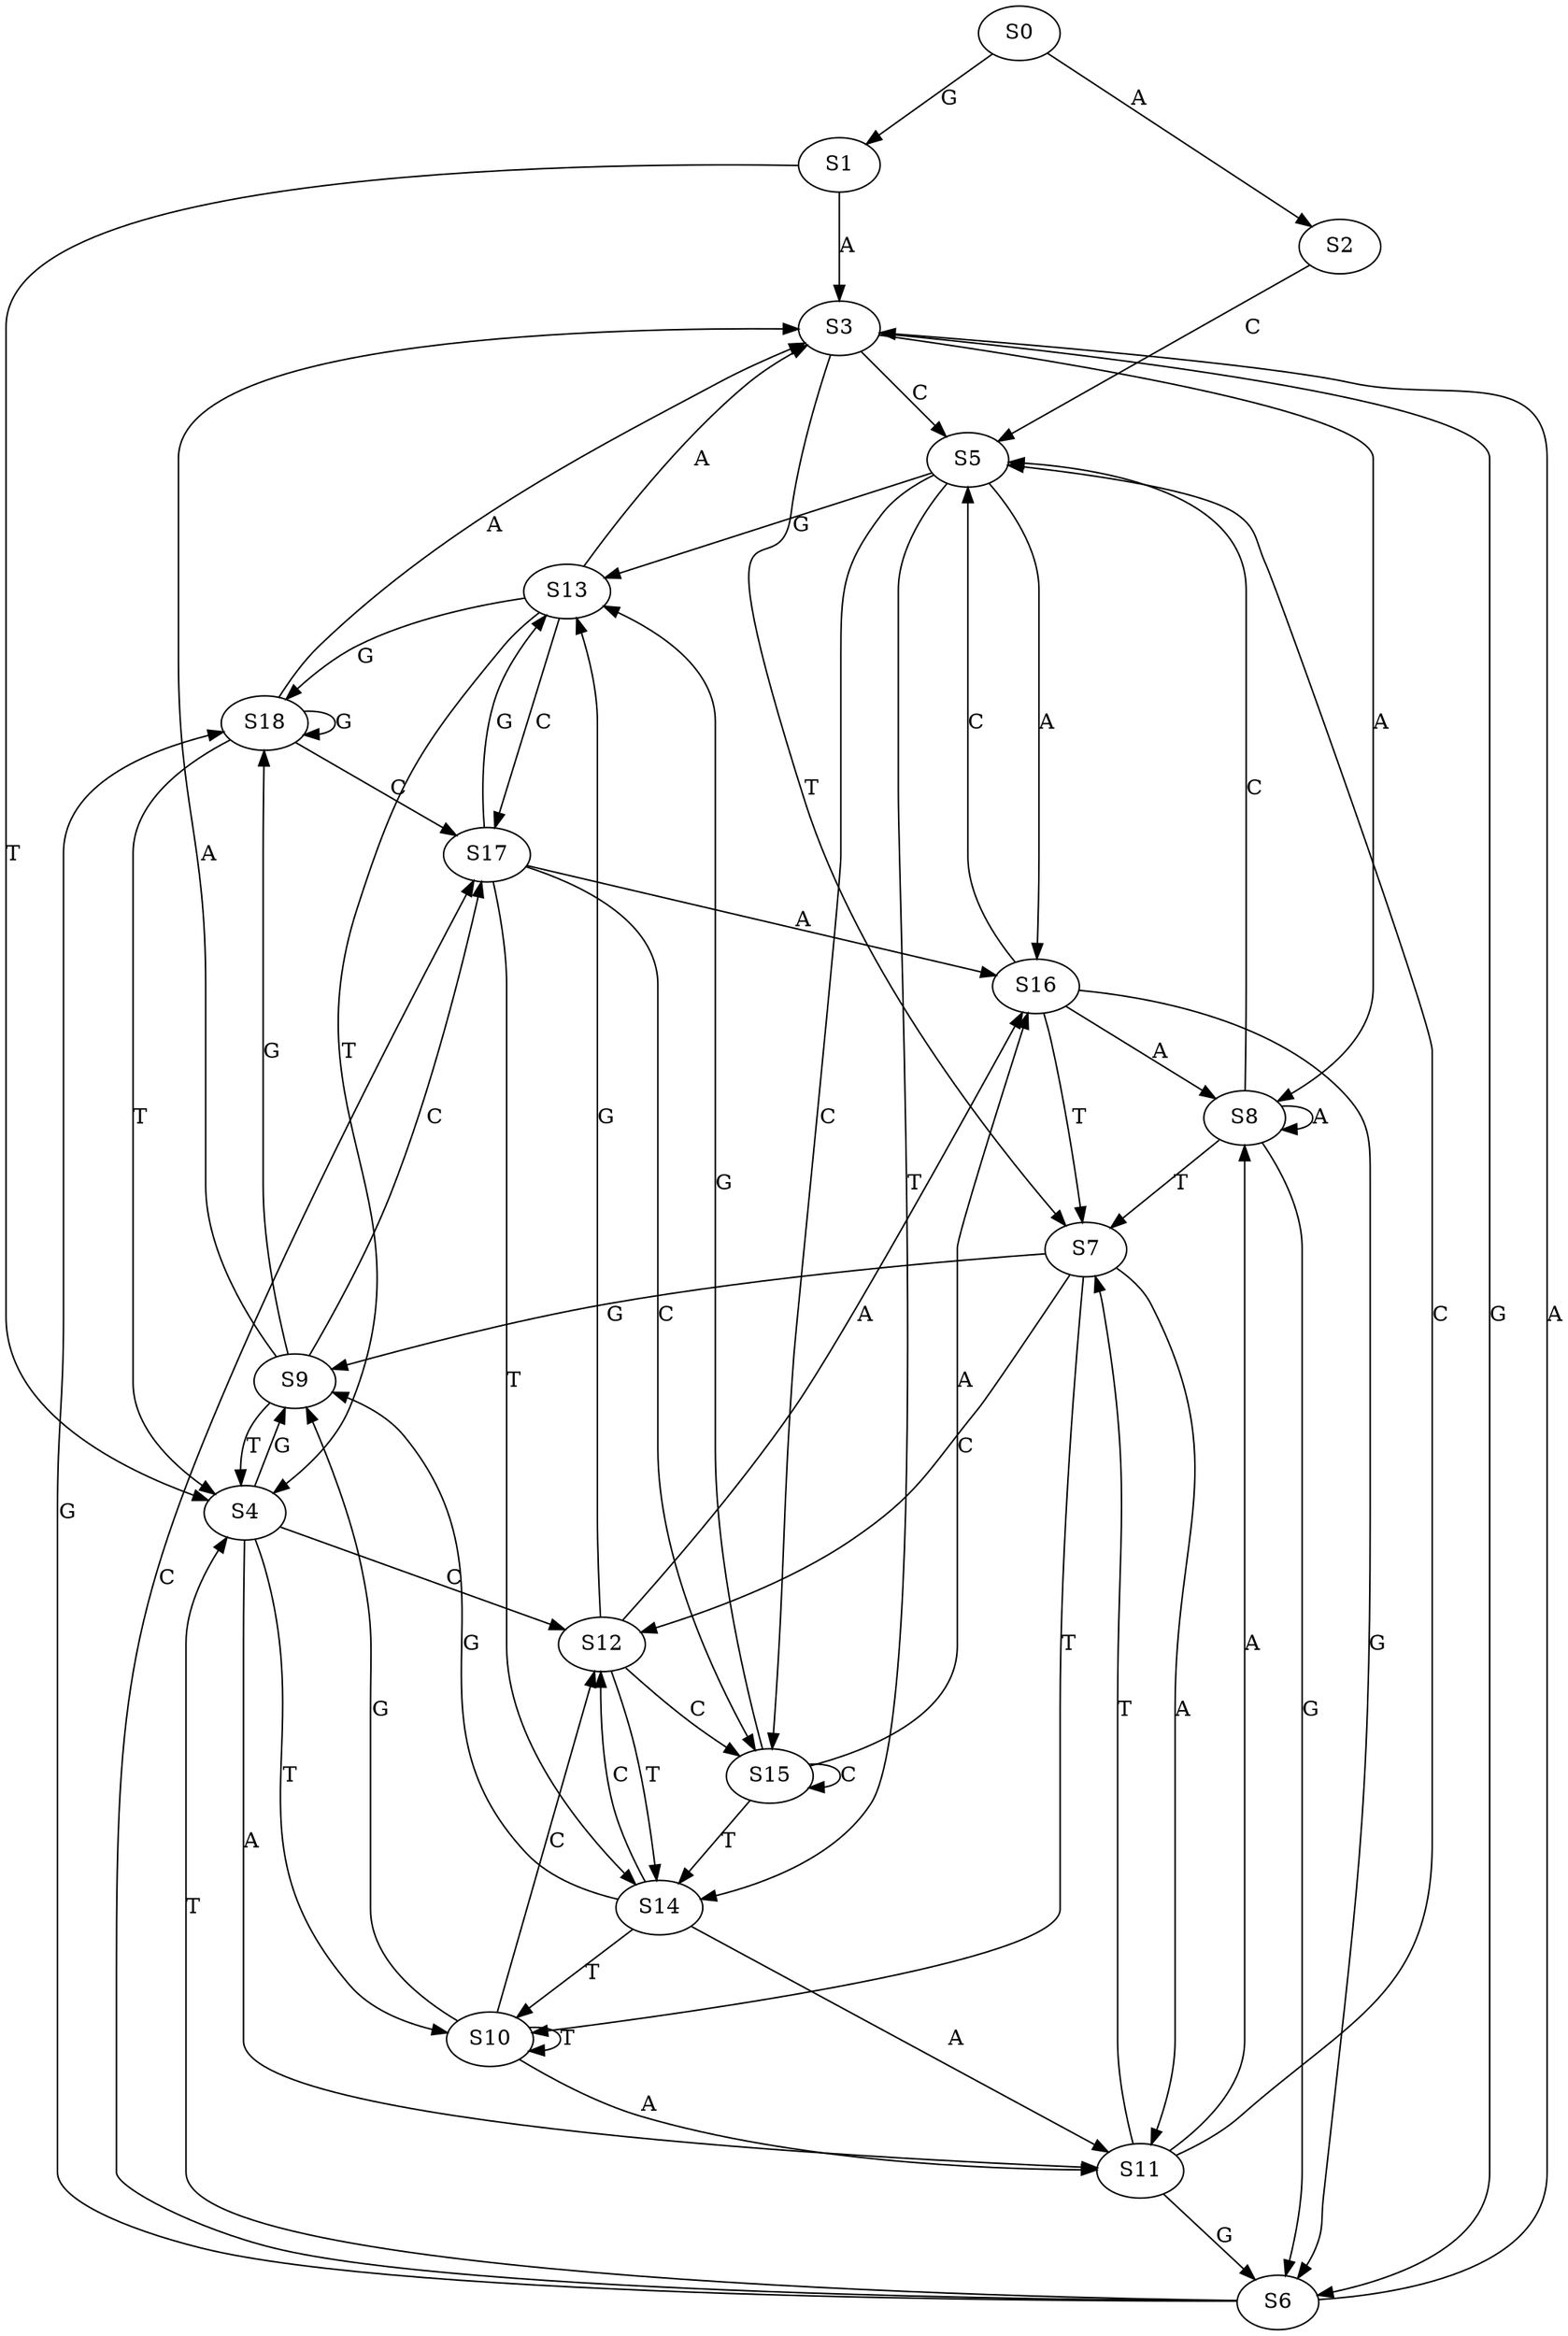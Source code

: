 strict digraph  {
	S0 -> S1 [ label = G ];
	S0 -> S2 [ label = A ];
	S1 -> S3 [ label = A ];
	S1 -> S4 [ label = T ];
	S2 -> S5 [ label = C ];
	S3 -> S5 [ label = C ];
	S3 -> S6 [ label = G ];
	S3 -> S7 [ label = T ];
	S3 -> S8 [ label = A ];
	S4 -> S9 [ label = G ];
	S4 -> S10 [ label = T ];
	S4 -> S11 [ label = A ];
	S4 -> S12 [ label = C ];
	S5 -> S13 [ label = G ];
	S5 -> S14 [ label = T ];
	S5 -> S15 [ label = C ];
	S5 -> S16 [ label = A ];
	S6 -> S17 [ label = C ];
	S6 -> S18 [ label = G ];
	S6 -> S3 [ label = A ];
	S6 -> S4 [ label = T ];
	S7 -> S12 [ label = C ];
	S7 -> S10 [ label = T ];
	S7 -> S9 [ label = G ];
	S7 -> S11 [ label = A ];
	S8 -> S5 [ label = C ];
	S8 -> S6 [ label = G ];
	S8 -> S8 [ label = A ];
	S8 -> S7 [ label = T ];
	S9 -> S3 [ label = A ];
	S9 -> S4 [ label = T ];
	S9 -> S18 [ label = G ];
	S9 -> S17 [ label = C ];
	S10 -> S11 [ label = A ];
	S10 -> S10 [ label = T ];
	S10 -> S12 [ label = C ];
	S10 -> S9 [ label = G ];
	S11 -> S5 [ label = C ];
	S11 -> S8 [ label = A ];
	S11 -> S7 [ label = T ];
	S11 -> S6 [ label = G ];
	S12 -> S14 [ label = T ];
	S12 -> S16 [ label = A ];
	S12 -> S15 [ label = C ];
	S12 -> S13 [ label = G ];
	S13 -> S4 [ label = T ];
	S13 -> S3 [ label = A ];
	S13 -> S18 [ label = G ];
	S13 -> S17 [ label = C ];
	S14 -> S10 [ label = T ];
	S14 -> S9 [ label = G ];
	S14 -> S11 [ label = A ];
	S14 -> S12 [ label = C ];
	S15 -> S13 [ label = G ];
	S15 -> S15 [ label = C ];
	S15 -> S14 [ label = T ];
	S15 -> S16 [ label = A ];
	S16 -> S8 [ label = A ];
	S16 -> S5 [ label = C ];
	S16 -> S6 [ label = G ];
	S16 -> S7 [ label = T ];
	S17 -> S14 [ label = T ];
	S17 -> S13 [ label = G ];
	S17 -> S15 [ label = C ];
	S17 -> S16 [ label = A ];
	S18 -> S3 [ label = A ];
	S18 -> S4 [ label = T ];
	S18 -> S18 [ label = G ];
	S18 -> S17 [ label = C ];
}
